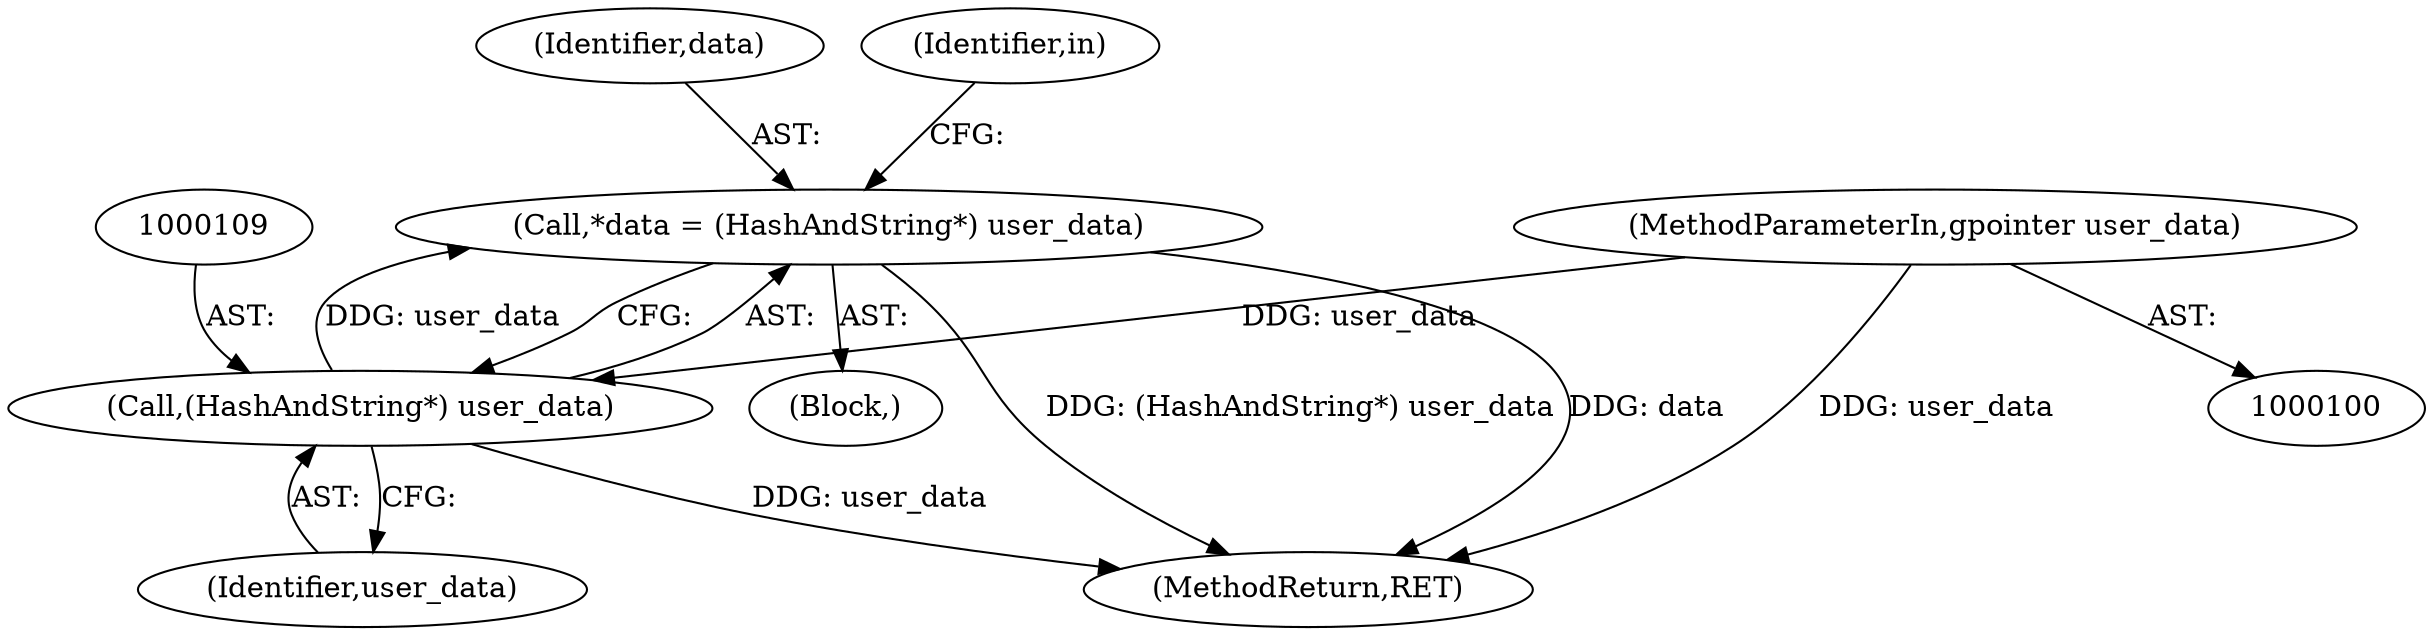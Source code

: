 digraph "1_dbus_9a6bce9b615abca6068348c1606ba8eaf13d9ae0_3@pointer" {
"1000106" [label="(Call,*data = (HashAndString*) user_data)"];
"1000108" [label="(Call,(HashAndString*) user_data)"];
"1000103" [label="(MethodParameterIn,gpointer user_data)"];
"1000108" [label="(Call,(HashAndString*) user_data)"];
"1000104" [label="(Block,)"];
"1000103" [label="(MethodParameterIn,gpointer user_data)"];
"1000110" [label="(Identifier,user_data)"];
"1000107" [label="(Identifier,data)"];
"1000106" [label="(Call,*data = (HashAndString*) user_data)"];
"1000113" [label="(Identifier,in)"];
"1000132" [label="(MethodReturn,RET)"];
"1000106" -> "1000104"  [label="AST: "];
"1000106" -> "1000108"  [label="CFG: "];
"1000107" -> "1000106"  [label="AST: "];
"1000108" -> "1000106"  [label="AST: "];
"1000113" -> "1000106"  [label="CFG: "];
"1000106" -> "1000132"  [label="DDG: (HashAndString*) user_data"];
"1000106" -> "1000132"  [label="DDG: data"];
"1000108" -> "1000106"  [label="DDG: user_data"];
"1000108" -> "1000110"  [label="CFG: "];
"1000109" -> "1000108"  [label="AST: "];
"1000110" -> "1000108"  [label="AST: "];
"1000108" -> "1000132"  [label="DDG: user_data"];
"1000103" -> "1000108"  [label="DDG: user_data"];
"1000103" -> "1000100"  [label="AST: "];
"1000103" -> "1000132"  [label="DDG: user_data"];
}
